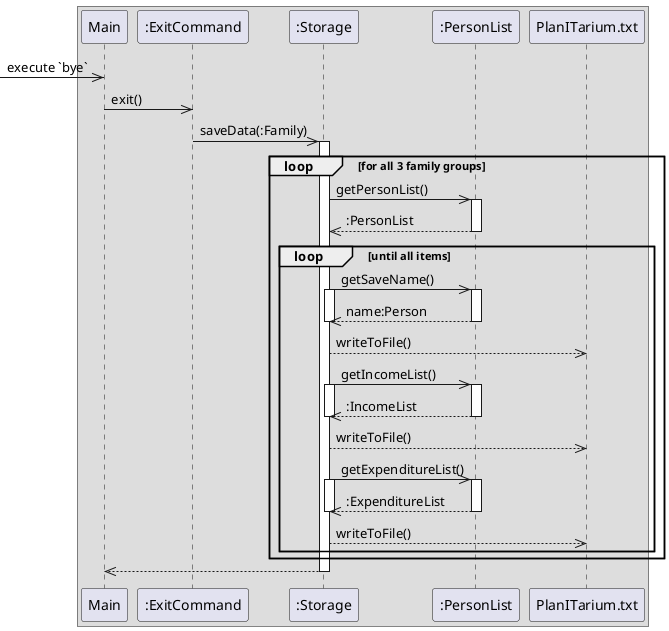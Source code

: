 @startuml
'https://plantuml.com/sequence-diagram

Box
    participant Main
    participant ":ExitCommand" as ExitCommand
    participant ":Storage" as Storage
    participant ":PersonList" as PersonList
    participant PlanITarium.txt
end box

->> Main: execute `bye`
Main ->> ExitCommand: exit()
ExitCommand ->> Storage: saveData(:Family)
activate Storage
loop for all 3 family groups
Storage->>PersonList: getPersonList()
activate PersonList
PersonList-->>Storage: :PersonList
deactivate PersonList
    loop until all items
        Storage->>PersonList: getSaveName()
        activate Storage
        activate PersonList
        PersonList-->>Storage: name:Person
        deactivate PersonList
        deactivate Storage
        Storage-->>PlanITarium.txt: writeToFile()
        Storage->>PersonList: getIncomeList()
        activate Storage
        activate PersonList
        PersonList-->>Storage: :IncomeList
        deactivate PersonList
        deactivate Storage
        Storage-->>PlanITarium.txt: writeToFile()
        Storage->>PersonList: getExpenditureList()
        activate Storage
        activate PersonList
        PersonList-->>Storage: :ExpenditureList
        deactivate PersonList
        deactivate Storage
        Storage-->>PlanITarium.txt: writeToFile()
    end
end
Storage -->> Main
deactivate Storage


@enduml